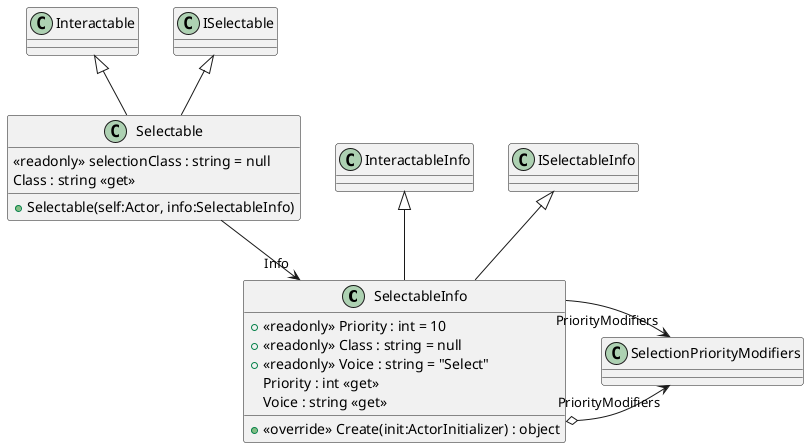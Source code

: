 @startuml
class SelectableInfo {
    + <<readonly>> Priority : int = 10
    + <<readonly>> Class : string = null
    + <<readonly>> Voice : string = "Select"
    + <<override>> Create(init:ActorInitializer) : object
    Priority : int <<get>>
    Voice : string <<get>>
}
class Selectable {
    <<readonly>> selectionClass : string = null
    + Selectable(self:Actor, info:SelectableInfo)
    Class : string <<get>>
}
InteractableInfo <|-- SelectableInfo
ISelectableInfo <|-- SelectableInfo
SelectableInfo o-> "PriorityModifiers" SelectionPriorityModifiers
SelectableInfo --> "PriorityModifiers" SelectionPriorityModifiers
Interactable <|-- Selectable
ISelectable <|-- Selectable
Selectable --> "Info" SelectableInfo
@enduml
